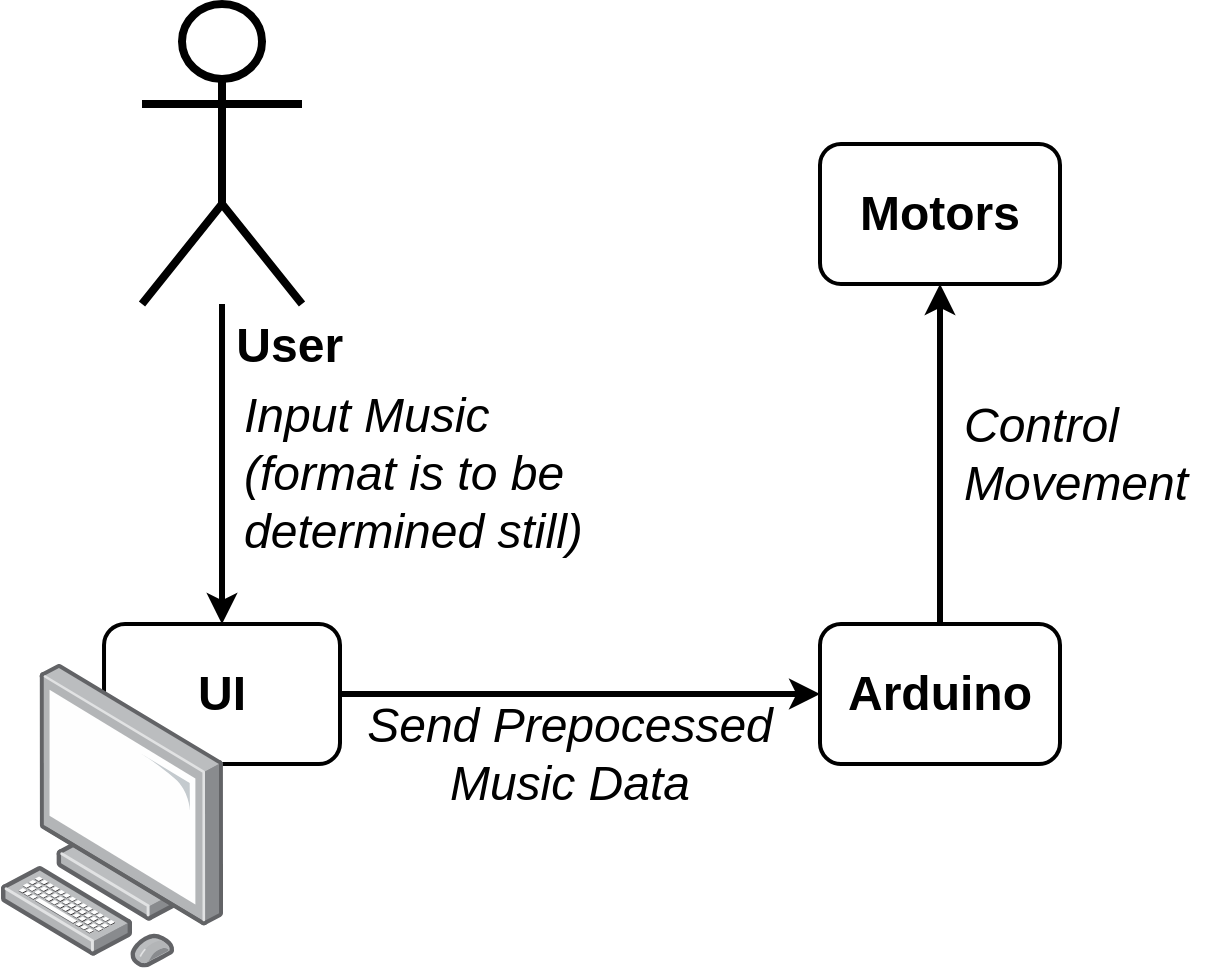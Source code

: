 <mxfile version="21.8.2" type="device">
  <diagram name="Page-1" id="bS5SVlGqzaaXHEVSMu9b">
    <mxGraphModel dx="1418" dy="828" grid="1" gridSize="10" guides="1" tooltips="1" connect="1" arrows="1" fold="1" page="1" pageScale="1" pageWidth="850" pageHeight="1100" math="0" shadow="0">
      <root>
        <mxCell id="0" />
        <mxCell id="1" parent="0" />
        <mxCell id="kuMl-loZws6XlfUbZ010-13" style="edgeStyle=orthogonalEdgeStyle;rounded=0;orthogonalLoop=1;jettySize=auto;html=1;fontFamily=Helvetica;fontSize=12;fontColor=default;strokeWidth=3;" edge="1" parent="1" source="kuMl-loZws6XlfUbZ010-2" target="kuMl-loZws6XlfUbZ010-12">
          <mxGeometry relative="1" as="geometry" />
        </mxCell>
        <mxCell id="kuMl-loZws6XlfUbZ010-2" value="&lt;font style=&quot;font-size: 24px;&quot;&gt;&lt;b&gt;UI&lt;/b&gt;&lt;/font&gt;" style="rounded=1;whiteSpace=wrap;html=1;strokeWidth=2;" vertex="1" parent="1">
          <mxGeometry x="122.01" y="340" width="117.99" height="70" as="geometry" />
        </mxCell>
        <mxCell id="kuMl-loZws6XlfUbZ010-11" style="edgeStyle=orthogonalEdgeStyle;rounded=0;orthogonalLoop=1;jettySize=auto;html=1;entryX=0.5;entryY=0;entryDx=0;entryDy=0;fontFamily=Helvetica;fontSize=12;fontColor=default;strokeWidth=3;" edge="1" parent="1" source="kuMl-loZws6XlfUbZ010-4" target="kuMl-loZws6XlfUbZ010-2">
          <mxGeometry relative="1" as="geometry" />
        </mxCell>
        <mxCell id="kuMl-loZws6XlfUbZ010-4" value="&lt;font style=&quot;font-size: 24px;&quot;&gt;&lt;b&gt;&amp;nbsp; &amp;nbsp; &amp;nbsp; &amp;nbsp; &amp;nbsp; User&lt;/b&gt;&lt;/font&gt;" style="shape=umlActor;verticalLabelPosition=bottom;verticalAlign=top;html=1;outlineConnect=0;strokeWidth=4;" vertex="1" parent="1">
          <mxGeometry x="141" y="30" width="80" height="150" as="geometry" />
        </mxCell>
        <mxCell id="kuMl-loZws6XlfUbZ010-3" value="" style="image;points=[];aspect=fixed;html=1;align=center;shadow=0;dashed=0;image=img/lib/allied_telesis/computer_and_terminals/Personal_Computer.svg;" vertex="1" parent="1">
          <mxGeometry x="70" y="360" width="112.01" height="151.8" as="geometry" />
        </mxCell>
        <mxCell id="kuMl-loZws6XlfUbZ010-10" value="&lt;span style=&quot;border-color: var(--border-color); font-size: 24px; background-color: rgb(255, 255, 255);&quot;&gt;&lt;i&gt;Input Music&lt;br style=&quot;border-color: var(--border-color);&quot;&gt;(format is to be&lt;br&gt;determined still)&lt;/i&gt;&lt;/span&gt;" style="text;html=1;strokeColor=none;fillColor=none;align=left;verticalAlign=middle;whiteSpace=wrap;rounded=0;fontSize=12;fontFamily=Helvetica;fontColor=default;" vertex="1" parent="1">
          <mxGeometry x="190" y="230" width="222.01" height="70" as="geometry" />
        </mxCell>
        <mxCell id="kuMl-loZws6XlfUbZ010-16" style="edgeStyle=orthogonalEdgeStyle;rounded=0;orthogonalLoop=1;jettySize=auto;html=1;entryX=0.5;entryY=1;entryDx=0;entryDy=0;fontFamily=Helvetica;fontSize=12;fontColor=default;strokeWidth=3;" edge="1" parent="1" source="kuMl-loZws6XlfUbZ010-12" target="kuMl-loZws6XlfUbZ010-15">
          <mxGeometry relative="1" as="geometry" />
        </mxCell>
        <mxCell id="kuMl-loZws6XlfUbZ010-12" value="&lt;font style=&quot;font-size: 24px;&quot;&gt;&lt;b&gt;Arduino&lt;/b&gt;&lt;/font&gt;" style="rounded=1;whiteSpace=wrap;html=1;strokeWidth=2;" vertex="1" parent="1">
          <mxGeometry x="480" y="340" width="120" height="70" as="geometry" />
        </mxCell>
        <mxCell id="kuMl-loZws6XlfUbZ010-14" value="&lt;span style=&quot;font-size: 24px; background-color: rgb(255, 255, 255);&quot;&gt;&lt;i&gt;Send Prepocessed&lt;br&gt;Music Data&lt;/i&gt;&lt;/span&gt;" style="text;html=1;strokeColor=none;fillColor=none;align=center;verticalAlign=middle;whiteSpace=wrap;rounded=0;fontSize=12;fontFamily=Helvetica;fontColor=default;" vertex="1" parent="1">
          <mxGeometry x="240" y="380" width="230" height="50" as="geometry" />
        </mxCell>
        <mxCell id="kuMl-loZws6XlfUbZ010-15" value="&lt;font style=&quot;font-size: 24px;&quot;&gt;&lt;b&gt;Motors&lt;/b&gt;&lt;/font&gt;" style="rounded=1;whiteSpace=wrap;html=1;strokeWidth=2;" vertex="1" parent="1">
          <mxGeometry x="480" y="100" width="120" height="70" as="geometry" />
        </mxCell>
        <mxCell id="kuMl-loZws6XlfUbZ010-17" value="&lt;span style=&quot;font-size: 24px; background-color: rgb(255, 255, 255);&quot;&gt;&lt;i&gt;Control&lt;br&gt;Movement&lt;/i&gt;&lt;/span&gt;" style="text;html=1;strokeColor=none;fillColor=none;align=left;verticalAlign=middle;whiteSpace=wrap;rounded=0;fontSize=12;fontFamily=Helvetica;fontColor=default;" vertex="1" parent="1">
          <mxGeometry x="550" y="230" width="130" height="50" as="geometry" />
        </mxCell>
      </root>
    </mxGraphModel>
  </diagram>
</mxfile>
